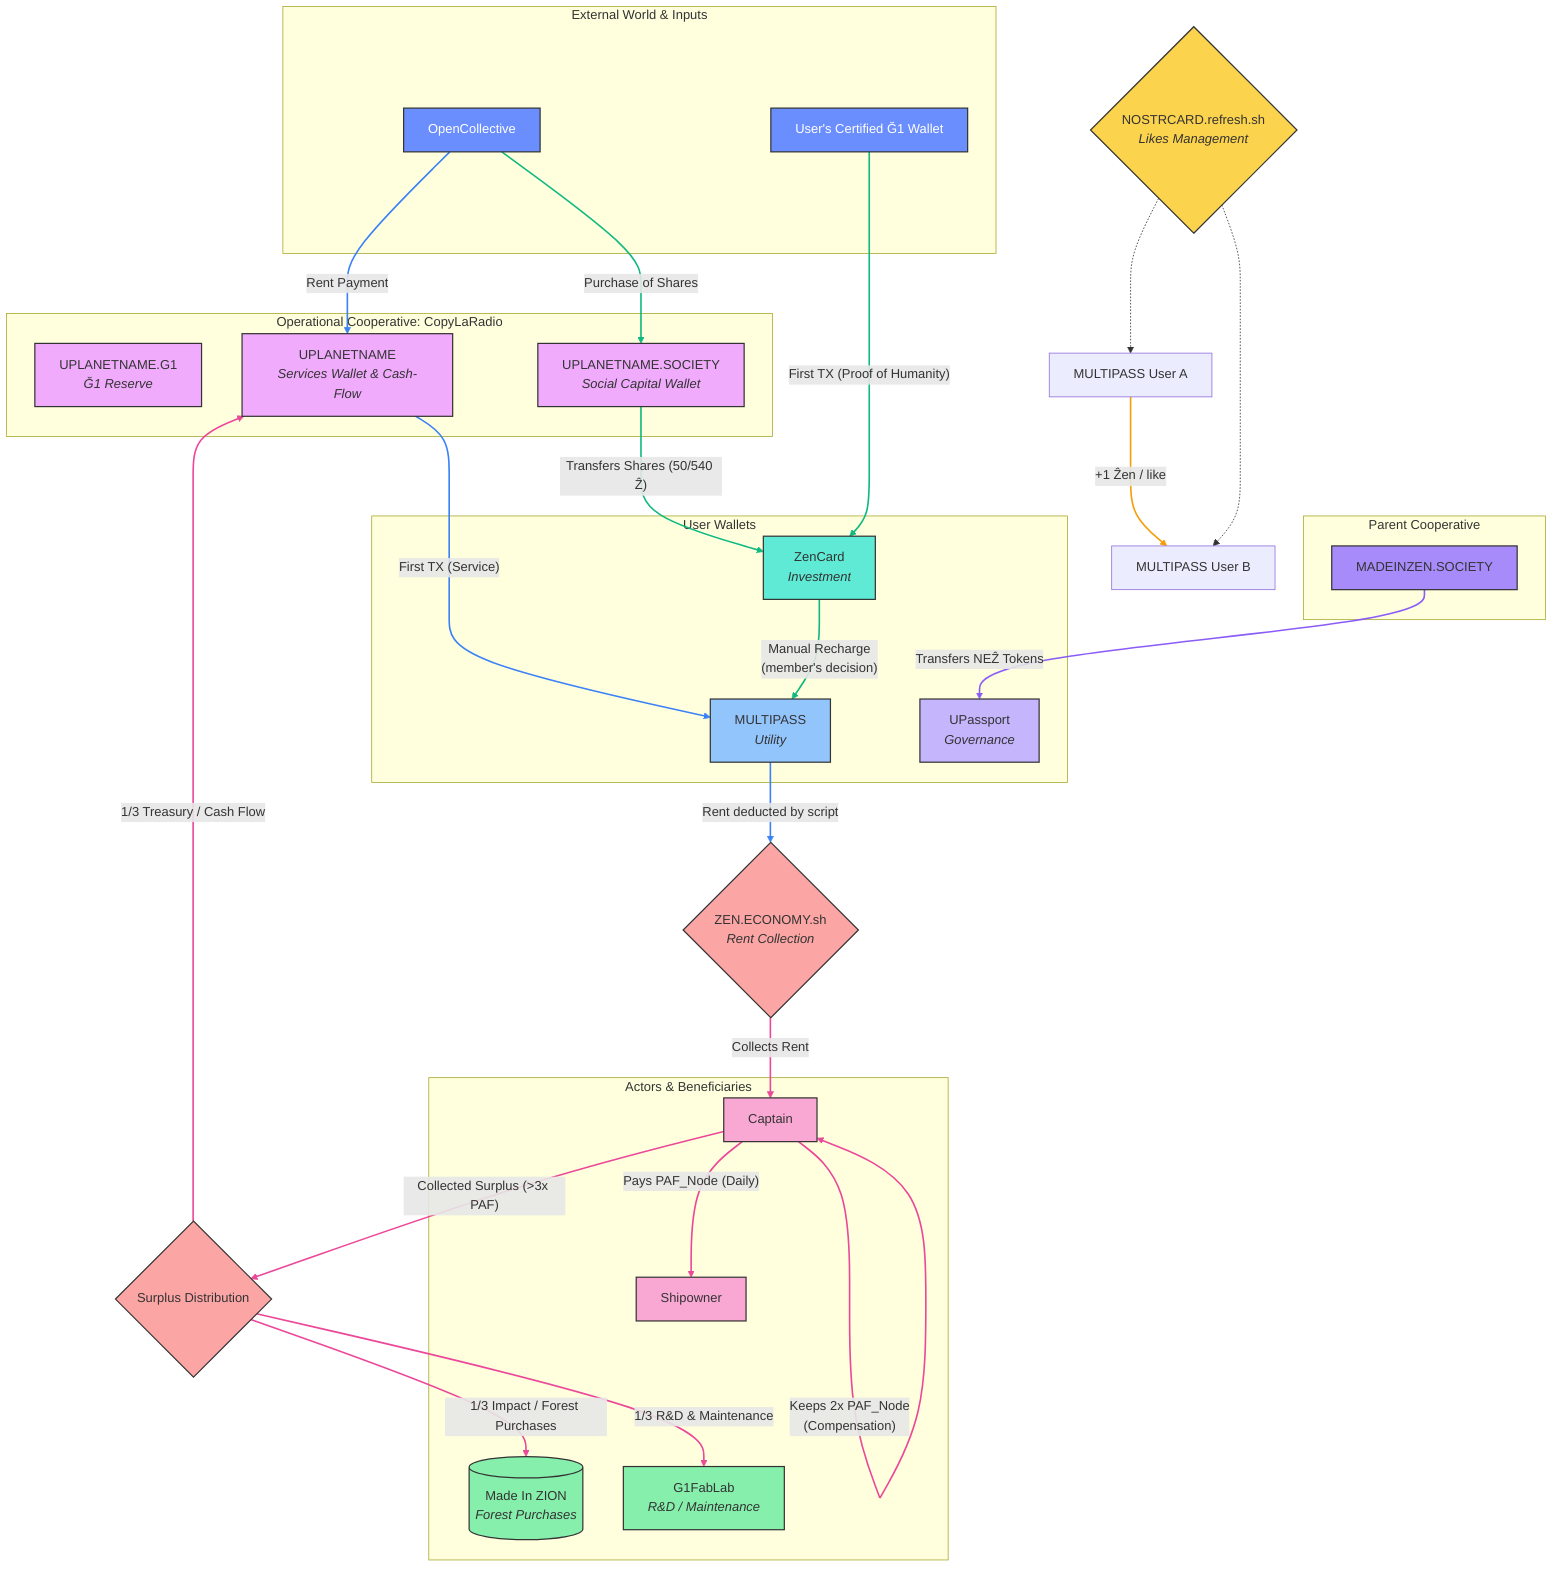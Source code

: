 flowchart TD
    %% ----- SUBGRAPHS FOR ORGANIZATION -----
    subgraph "External World & Inputs"
        A[OpenCollective]
        B[User's Certified Ğ1 Wallet]
    end

    subgraph "Parent Cooperative"
        C[MADEINZEN.SOCIETY]
    end

    subgraph "Operational Cooperative: CopyLaRadio"
        D[UPLANETNAME.G1<br/><i>Ğ1 Reserve</i>]
        E[UPLANETNAME<br/><i>Services Wallet & Cash-Flow</i>]
        F[UPLANETNAME.SOCIETY<br/><i>Social Capital Wallet</i>]
    end

    subgraph "Actors & Beneficiaries"
        G[Captain]
        H[Shipowner]
        I[("Made In ZION<br/><i>Forest Purchases</i>")]
        M[G1FabLab<br/><i>R&D / Maintenance</i>]
    end

    subgraph "User Wallets"
        J[MULTIPASS<br/><i>Utility</i>]
        K[ZenCard<br/><i>Investment</i>]
        L[UPassport<br/><i>Governance</i>]
    end

    %% ----- PROCESSES -----
    P1{ZEN.ECONOMY.sh<br/><i>Rent Collection</i>}
    P2{NOSTRCARD.refresh.sh<br/><i>Likes Management</i>}
    P3{Surplus Distribution}

    %% ----- FLOWS -----
    %% 1. Tenant Flow (Soft Blue)
    A -- "Rent Payment" --> E
    E -- "First TX (Service)" --> J
    J -- "Rent deducted by script" --> P1

    %% 2. Member Flow (Soft Green)
    A -- "Purchase of Shares" --> F
    F -- "Transfers Shares (50/540 Ẑ)" --> K
    B -- "First TX (Proof of Humanity)" --> K
    K -- "Manual Recharge<br/>(member's decision)" --> J

    %% 3. Pioneer Flow (Lavender)
    C -- "Transfers NEẐ Tokens" --> L

    %% 4. Internal Economic Flow & Compensation (Salmon)
    P1 -- "Collects Rent" --> G
    G -- "Pays PAF_Node (Daily)" --> H
    G -- "Keeps 2x PAF_Node<br/>(Compensation)" --> G
    G -- "Collected Surplus (>3x PAF)" --> P3
    P3 -- "1/3 Treasury / Cash Flow" --> E
    P3 -- "1/3 R&D & Maintenance" --> M
    P3 -- "1/3 Impact / Forest Purchases" --> I

    %% 5. Peer-to-Peer Flow (Peach)
    J_A[MULTIPASS User A] -- "+1 Ẑen / like" --> J_B[MULTIPASS User B]
    P2 -.-> J_A
    P2 -.-> J_B

    %% ----- STYLING -----
    style A fill:#6B8EFF,stroke:#333,stroke-width:1.5px,color:white
    style B fill:#6B8EFF,stroke:#333,stroke-width:1.5px,color:white
    style C fill:#A78BFA,stroke:#333,stroke-width:1.5px
    style D fill:#F0ABFC,stroke:#333,stroke-width:1.5px
    style E fill:#F0ABFC,stroke:#333,stroke-width:1.5px
    style F fill:#F0ABFC,stroke:#333,stroke-width:1.5px
    style G fill:#F9A8D4,stroke:#333,stroke-width:1.5px
    style H fill:#F9A8D4,stroke:#333,stroke-width:1.5px
    style I fill:#86EFAC,stroke:#333,stroke-width:1.5px
    style M fill:#86EFAC,stroke:#333,stroke-width:1.5px
    style J fill:#93C5FD,stroke:#333,stroke-width:1.5px
    style K fill:#5EEAD4,stroke:#333,stroke-width:1.5px
    style L fill:#C4B5FD,stroke:#333,stroke-width:1.5px
    style P1 fill:#FCA5A5,stroke:#333,stroke-width:1.5px
    style P2 fill:#FCD34D,stroke:#333,stroke-width:1.5px
    style P3 fill:#FCA5A5,stroke:#333,stroke-width:1.5px

    %% Link colors
    linkStyle 0 stroke:#3B82F6,stroke-width:2px
    linkStyle 1 stroke:#3B82F6,stroke-width:2px
    linkStyle 2 stroke:#3B82F6,stroke-width:2px

    linkStyle 3 stroke:#10B981,stroke-width:2px
    linkStyle 4 stroke:#10B981,stroke-width:2px
    linkStyle 5 stroke:#10B981,stroke-width:2px
    linkStyle 6 stroke:#10B981,stroke-width:2px

    linkStyle 7 stroke:#8B5CF6,stroke-width:2px

    linkStyle 8 stroke:#EC4899,stroke-width:2px
    linkStyle 9 stroke:#EC4899,stroke-width:2px
    linkStyle 10 stroke:#EC4899,stroke-width:2px
    linkStyle 11 stroke:#EC4899,stroke-width:2px
    linkStyle 12 stroke:#EC4899,stroke-width:2px
    linkStyle 13 stroke:#EC4899,stroke-width:2px
    linkStyle 14 stroke:#EC4899,stroke-width:2px

    linkStyle 15 stroke:#F59E0B,stroke-width:2px